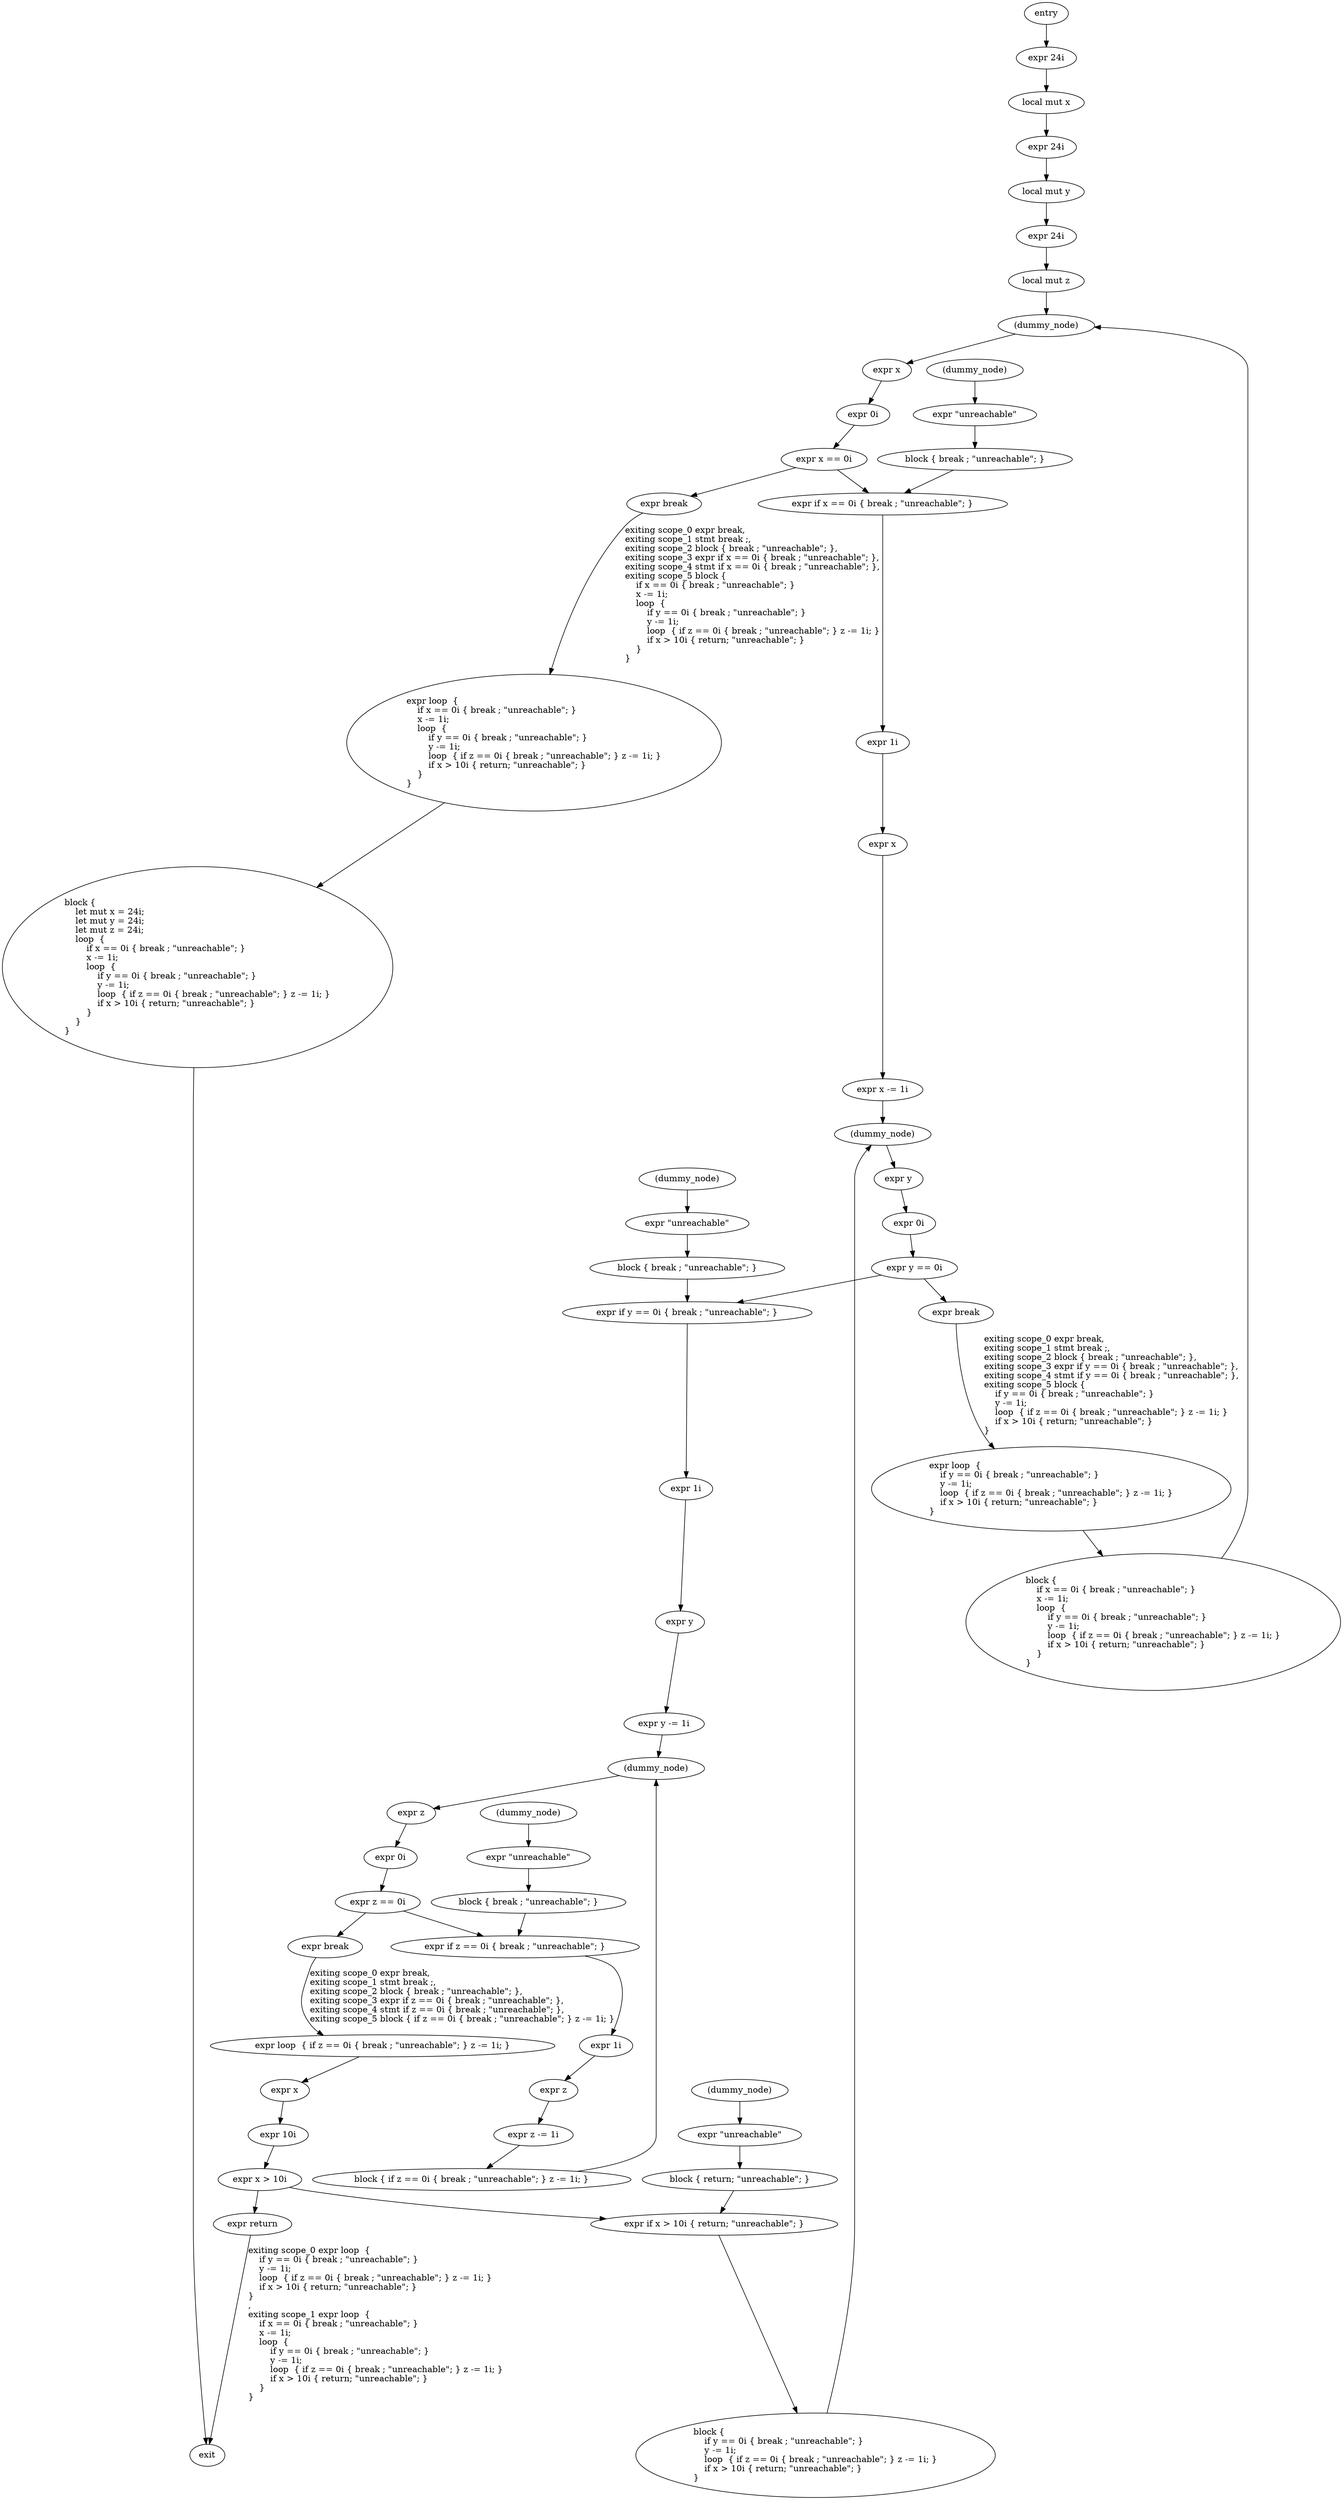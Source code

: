digraph block {
    N0[label="entry"];
    N1[label="exit"];
    N2[label="expr 24i"];
    N3[label="local mut x"];
    N4[label="expr 24i"];
    N5[label="local mut y"];
    N6[label="expr 24i"];
    N7[label="local mut z"];
    N8[label="(dummy_node)"];
    N9[label="expr loop  {\l    if x == 0i { break ; \"unreachable\"; }\l    x -= 1i;\l    loop  {\l        if y == 0i { break ; \"unreachable\"; }\l        y -= 1i;\l        loop  { if z == 0i { break ; \"unreachable\"; } z -= 1i; }\l        if x > 10i { return; \"unreachable\"; }\l    }\l}\l"];
    N10[label="expr x"];
    N11[label="expr 0i"];
    N12[label="expr x == 0i"];
    N13[label="expr break"];
    N14[label="(dummy_node)"];
    N15[label="expr \"unreachable\""];
    N16[label="block { break ; \"unreachable\"; }"];
    N17[label="expr if x == 0i { break ; \"unreachable\"; }"];
    N18[label="expr 1i"];
    N19[label="expr x"];
    N20[label="expr x -= 1i"];
    N21[label="(dummy_node)"];
    N22[label="expr loop  {\l    if y == 0i { break ; \"unreachable\"; }\l    y -= 1i;\l    loop  { if z == 0i { break ; \"unreachable\"; } z -= 1i; }\l    if x > 10i { return; \"unreachable\"; }\l}\l"];
    N23[label="expr y"];
    N24[label="expr 0i"];
    N25[label="expr y == 0i"];
    N26[label="expr break"];
    N27[label="(dummy_node)"];
    N28[label="expr \"unreachable\""];
    N29[label="block { break ; \"unreachable\"; }"];
    N30[label="expr if y == 0i { break ; \"unreachable\"; }"];
    N31[label="expr 1i"];
    N32[label="expr y"];
    N33[label="expr y -= 1i"];
    N34[label="(dummy_node)"];
    N35[label="expr loop  { if z == 0i { break ; \"unreachable\"; } z -= 1i; }"];
    N36[label="expr z"];
    N37[label="expr 0i"];
    N38[label="expr z == 0i"];
    N39[label="expr break"];
    N40[label="(dummy_node)"];
    N41[label="expr \"unreachable\""];
    N42[label="block { break ; \"unreachable\"; }"];
    N43[label="expr if z == 0i { break ; \"unreachable\"; }"];
    N44[label="expr 1i"];
    N45[label="expr z"];
    N46[label="expr z -= 1i"];
    N47[label="block { if z == 0i { break ; \"unreachable\"; } z -= 1i; }"];
    N48[label="expr x"];
    N49[label="expr 10i"];
    N50[label="expr x > 10i"];
    N51[label="expr return"];
    N52[label="(dummy_node)"];
    N53[label="expr \"unreachable\""];
    N54[label="block { return; \"unreachable\"; }"];
    N55[label="expr if x > 10i { return; \"unreachable\"; }"];
    N56[label="block {\l    if y == 0i { break ; \"unreachable\"; }\l    y -= 1i;\l    loop  { if z == 0i { break ; \"unreachable\"; } z -= 1i; }\l    if x > 10i { return; \"unreachable\"; }\l}\l"];
    N57[label="block {\l    if x == 0i { break ; \"unreachable\"; }\l    x -= 1i;\l    loop  {\l        if y == 0i { break ; \"unreachable\"; }\l        y -= 1i;\l        loop  { if z == 0i { break ; \"unreachable\"; } z -= 1i; }\l        if x > 10i { return; \"unreachable\"; }\l    }\l}\l"];
    N58[label="block {\l    let mut x = 24i;\l    let mut y = 24i;\l    let mut z = 24i;\l    loop  {\l        if x == 0i { break ; \"unreachable\"; }\l        x -= 1i;\l        loop  {\l            if y == 0i { break ; \"unreachable\"; }\l            y -= 1i;\l            loop  { if z == 0i { break ; \"unreachable\"; } z -= 1i; }\l            if x > 10i { return; \"unreachable\"; }\l        }\l    }\l}\l"];
    N0 -> N2;
    N2 -> N3;
    N3 -> N4;
    N4 -> N5;
    N5 -> N6;
    N6 -> N7;
    N7 -> N8;
    N8 -> N10;
    N10 -> N11;
    N11 -> N12;
    N12 -> N13;
    N13 -> N9[label="exiting scope_0 expr break,\lexiting scope_1 stmt break ;,\lexiting scope_2 block { break ; \"unreachable\"; },\lexiting scope_3 expr if x == 0i { break ; \"unreachable\"; },\lexiting scope_4 stmt if x == 0i { break ; \"unreachable\"; },\lexiting scope_5 block {\l    if x == 0i { break ; \"unreachable\"; }\l    x -= 1i;\l    loop  {\l        if y == 0i { break ; \"unreachable\"; }\l        y -= 1i;\l        loop  { if z == 0i { break ; \"unreachable\"; } z -= 1i; }\l        if x > 10i { return; \"unreachable\"; }\l    }\l}\l"];
    N14 -> N15;
    N15 -> N16;
    N12 -> N17;
    N16 -> N17;
    N17 -> N18;
    N18 -> N19;
    N19 -> N20;
    N20 -> N21;
    N21 -> N23;
    N23 -> N24;
    N24 -> N25;
    N25 -> N26;
    N26 -> N22[label="exiting scope_0 expr break,\lexiting scope_1 stmt break ;,\lexiting scope_2 block { break ; \"unreachable\"; },\lexiting scope_3 expr if y == 0i { break ; \"unreachable\"; },\lexiting scope_4 stmt if y == 0i { break ; \"unreachable\"; },\lexiting scope_5 block {\l    if y == 0i { break ; \"unreachable\"; }\l    y -= 1i;\l    loop  { if z == 0i { break ; \"unreachable\"; } z -= 1i; }\l    if x > 10i { return; \"unreachable\"; }\l}\l"];
    N27 -> N28;
    N28 -> N29;
    N25 -> N30;
    N29 -> N30;
    N30 -> N31;
    N31 -> N32;
    N32 -> N33;
    N33 -> N34;
    N34 -> N36;
    N36 -> N37;
    N37 -> N38;
    N38 -> N39;
    N39 -> N35[label="exiting scope_0 expr break,\lexiting scope_1 stmt break ;,\lexiting scope_2 block { break ; \"unreachable\"; },\lexiting scope_3 expr if z == 0i { break ; \"unreachable\"; },\lexiting scope_4 stmt if z == 0i { break ; \"unreachable\"; },\lexiting scope_5 block { if z == 0i { break ; \"unreachable\"; } z -= 1i; }"];
    N40 -> N41;
    N41 -> N42;
    N38 -> N43;
    N42 -> N43;
    N43 -> N44;
    N44 -> N45;
    N45 -> N46;
    N46 -> N47;
    N47 -> N34;
    N35 -> N48;
    N48 -> N49;
    N49 -> N50;
    N50 -> N51;
    N51 -> N1[label="exiting scope_0 expr loop  {\l    if y == 0i { break ; \"unreachable\"; }\l    y -= 1i;\l    loop  { if z == 0i { break ; \"unreachable\"; } z -= 1i; }\l    if x > 10i { return; \"unreachable\"; }\l}\l,\lexiting scope_1 expr loop  {\l    if x == 0i { break ; \"unreachable\"; }\l    x -= 1i;\l    loop  {\l        if y == 0i { break ; \"unreachable\"; }\l        y -= 1i;\l        loop  { if z == 0i { break ; \"unreachable\"; } z -= 1i; }\l        if x > 10i { return; \"unreachable\"; }\l    }\l}\l"];
    N52 -> N53;
    N53 -> N54;
    N50 -> N55;
    N54 -> N55;
    N55 -> N56;
    N56 -> N21;
    N22 -> N57;
    N57 -> N8;
    N9 -> N58;
    N58 -> N1;
}
